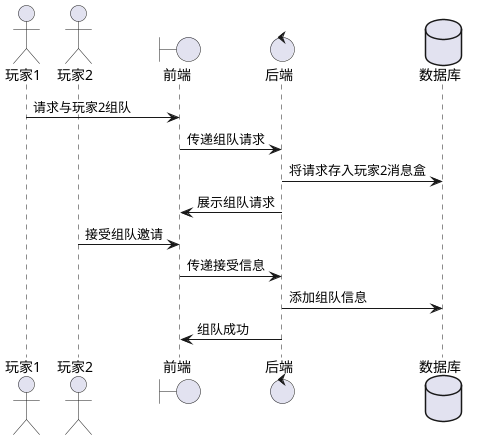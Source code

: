 @startuml 8

actor 玩家1
actor 玩家2
boundary 前端
control 后端
database 数据库

玩家1 -> 前端: 请求与玩家2组队
前端 -> 后端: 传递组队请求
后端 -> 数据库: 将请求存入玩家2消息盒

前端 <- 后端: 展示组队请求

玩家2 -> 前端: 接受组队邀请
前端 -> 后端: 传递接受信息
后端 -> 数据库: 添加组队信息

前端 <- 后端: 组队成功

@enduml